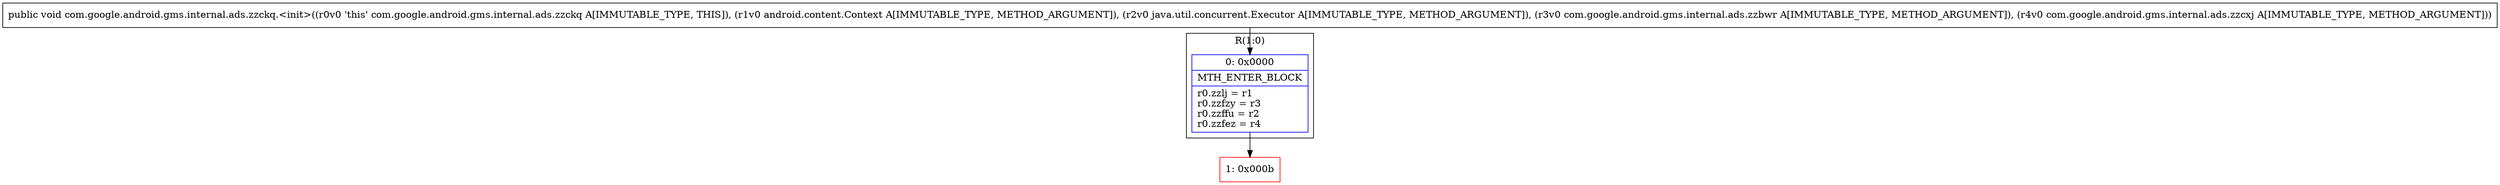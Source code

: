 digraph "CFG forcom.google.android.gms.internal.ads.zzckq.\<init\>(Landroid\/content\/Context;Ljava\/util\/concurrent\/Executor;Lcom\/google\/android\/gms\/internal\/ads\/zzbwr;Lcom\/google\/android\/gms\/internal\/ads\/zzcxj;)V" {
subgraph cluster_Region_1180153955 {
label = "R(1:0)";
node [shape=record,color=blue];
Node_0 [shape=record,label="{0\:\ 0x0000|MTH_ENTER_BLOCK\l|r0.zzlj = r1\lr0.zzfzy = r3\lr0.zzffu = r2\lr0.zzfez = r4\l}"];
}
Node_1 [shape=record,color=red,label="{1\:\ 0x000b}"];
MethodNode[shape=record,label="{public void com.google.android.gms.internal.ads.zzckq.\<init\>((r0v0 'this' com.google.android.gms.internal.ads.zzckq A[IMMUTABLE_TYPE, THIS]), (r1v0 android.content.Context A[IMMUTABLE_TYPE, METHOD_ARGUMENT]), (r2v0 java.util.concurrent.Executor A[IMMUTABLE_TYPE, METHOD_ARGUMENT]), (r3v0 com.google.android.gms.internal.ads.zzbwr A[IMMUTABLE_TYPE, METHOD_ARGUMENT]), (r4v0 com.google.android.gms.internal.ads.zzcxj A[IMMUTABLE_TYPE, METHOD_ARGUMENT])) }"];
MethodNode -> Node_0;
Node_0 -> Node_1;
}

